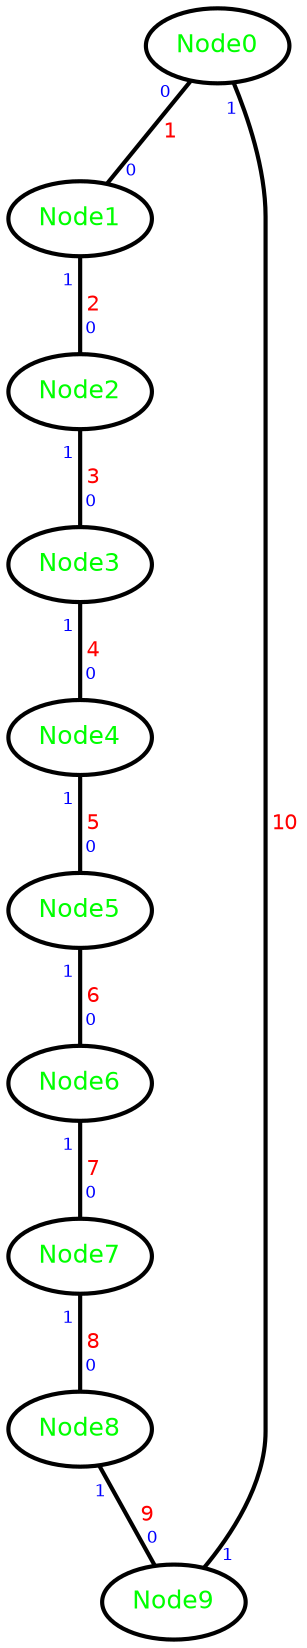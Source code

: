 // Number of switches: 10
// Ports/Switch: 2
// Network Connectivity: 
// ----------------------------------------------------------
graph topology {
  nodesep=0.5
  node[fontname=Helvetica,fontsize=12,fontcolor=green]
  edge[fontname=Helvetica,fontsize=10,fontcolor=red]
  Node0[style=bold]
  Node1[style=bold]
  Node2[style=bold]
  Node3[style=bold]
  Node4[style=bold]
  Node5[style=bold]
  Node6[style=bold]
  Node7[style=bold]
  Node8[style=bold]
  Node9[style=bold]
// Node 0
  // Port 0 is connected to port 0 on node 1 with cost 1.
  Node0 -- Node1 [headlabel="0", taillabel="0", label=" 1", labelfontname=Helvetica, labelfontcolor=blue, labelfontsize=8, style=bold, labeldistance=1.3]
  // Port 1 is connected to port 1 on node 9 with cost 10.
  Node0 -- Node9 [headlabel="1", taillabel="1", label=" 10", labelfontname=Helvetica, labelfontcolor=blue, labelfontsize=8, style=bold, labeldistance=1.3]
// Node 1
  // Port 0 is connected to port 0 on node 0 with cost 1.
  // Port 1 is connected to port 0 on node 2 with cost 2.
  Node1 -- Node2 [headlabel="0", taillabel="1", label=" 2", labelfontname=Helvetica, labelfontcolor=blue, labelfontsize=8, style=bold, labeldistance=1.3]
// Node 2
  // Port 0 is connected to port 1 on node 1 with cost 2.
  // Port 1 is connected to port 0 on node 3 with cost 3.
  Node2 -- Node3 [headlabel="0", taillabel="1", label=" 3", labelfontname=Helvetica, labelfontcolor=blue, labelfontsize=8, style=bold, labeldistance=1.3]
// Node 3
  // Port 0 is connected to port 1 on node 2 with cost 3.
  // Port 1 is connected to port 0 on node 4 with cost 4.
  Node3 -- Node4 [headlabel="0", taillabel="1", label=" 4", labelfontname=Helvetica, labelfontcolor=blue, labelfontsize=8, style=bold, labeldistance=1.3]
// Node 4
  // Port 0 is connected to port 1 on node 3 with cost 4.
  // Port 1 is connected to port 0 on node 5 with cost 5.
  Node4 -- Node5 [headlabel="0", taillabel="1", label=" 5", labelfontname=Helvetica, labelfontcolor=blue, labelfontsize=8, style=bold, labeldistance=1.3]
// Node 5
  // Port 0 is connected to port 1 on node 4 with cost 5.
  // Port 1 is connected to port 0 on node 6 with cost 6.
  Node5 -- Node6 [headlabel="0", taillabel="1", label=" 6", labelfontname=Helvetica, labelfontcolor=blue, labelfontsize=8, style=bold, labeldistance=1.3]
// Node 6
  // Port 0 is connected to port 1 on node 5 with cost 6.
  // Port 1 is connected to port 0 on node 7 with cost 7.
  Node6 -- Node7 [headlabel="0", taillabel="1", label=" 7", labelfontname=Helvetica, labelfontcolor=blue, labelfontsize=8, style=bold, labeldistance=1.3]
// Node 7
  // Port 0 is connected to port 1 on node 6 with cost 7.
  // Port 1 is connected to port 0 on node 8 with cost 8.
  Node7 -- Node8 [headlabel="0", taillabel="1", label=" 8", labelfontname=Helvetica, labelfontcolor=blue, labelfontsize=8, style=bold, labeldistance=1.3]
// Node 8
  // Port 0 is connected to port 1 on node 7 with cost 8.
  // Port 1 is connected to port 0 on node 9 with cost 9.
  Node8 -- Node9 [headlabel="0", taillabel="1", label=" 9", labelfontname=Helvetica, labelfontcolor=blue, labelfontsize=8, style=bold, labeldistance=1.3]
// Node 9
  // Port 0 is connected to port 1 on node 8 with cost 9.
  // Port 1 is connected to port 1 on node 0 with cost 10.
}
